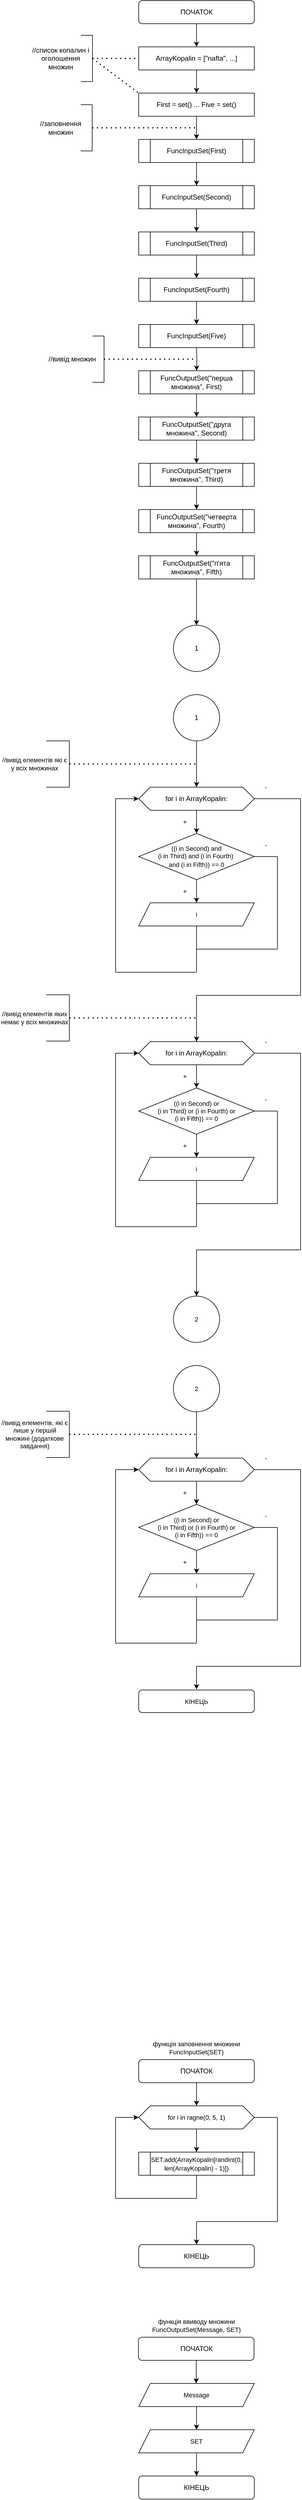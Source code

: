 <mxfile version="16.5.1" type="device"><diagram id="wjtMU99fQmnC5gO-hgIH" name="Страница 1"><mxGraphModel dx="868" dy="563" grid="1" gridSize="10" guides="1" tooltips="1" connect="1" arrows="1" fold="1" page="1" pageScale="1" pageWidth="827" pageHeight="1169" math="0" shadow="0"><root><mxCell id="0"/><mxCell id="1" parent="0"/><mxCell id="kI4xZEkKVTjMJrZmhJ6V-3" value="" style="edgeStyle=orthogonalEdgeStyle;rounded=0;orthogonalLoop=1;jettySize=auto;html=1;" parent="1" source="kI4xZEkKVTjMJrZmhJ6V-1" edge="1"><mxGeometry relative="1" as="geometry"><mxPoint x="420" y="80" as="targetPoint"/></mxGeometry></mxCell><mxCell id="kI4xZEkKVTjMJrZmhJ6V-1" value="ПОЧАТОК" style="rounded=1;whiteSpace=wrap;html=1;" parent="1" vertex="1"><mxGeometry x="320" width="200" height="40" as="geometry"/></mxCell><mxCell id="eCmz5y2ITKvxhubcYpPl-3" value="" style="edgeStyle=orthogonalEdgeStyle;rounded=0;orthogonalLoop=1;jettySize=auto;html=1;" parent="1" source="eCmz5y2ITKvxhubcYpPl-1" edge="1"><mxGeometry relative="1" as="geometry"><mxPoint x="420" y="160" as="targetPoint"/></mxGeometry></mxCell><mxCell id="eCmz5y2ITKvxhubcYpPl-1" value="ArrayKopalin = [&quot;nafta&quot;, ...]" style="rounded=0;whiteSpace=wrap;html=1;" parent="1" vertex="1"><mxGeometry x="320" y="80" width="200" height="40" as="geometry"/></mxCell><mxCell id="Uol3EoaGW0O-5FWvFjZ2-3" value="" style="edgeStyle=orthogonalEdgeStyle;rounded=0;orthogonalLoop=1;jettySize=auto;html=1;" parent="1" source="Uol3EoaGW0O-5FWvFjZ2-1" target="Uol3EoaGW0O-5FWvFjZ2-2" edge="1"><mxGeometry relative="1" as="geometry"/></mxCell><mxCell id="Uol3EoaGW0O-5FWvFjZ2-1" value="First = set() ... Five = set()" style="rounded=0;whiteSpace=wrap;html=1;" parent="1" vertex="1"><mxGeometry x="320" y="160" width="200" height="40" as="geometry"/></mxCell><mxCell id="Uol3EoaGW0O-5FWvFjZ2-8" value="" style="edgeStyle=orthogonalEdgeStyle;rounded=0;orthogonalLoop=1;jettySize=auto;html=1;" parent="1" source="Uol3EoaGW0O-5FWvFjZ2-2" target="Uol3EoaGW0O-5FWvFjZ2-4" edge="1"><mxGeometry relative="1" as="geometry"/></mxCell><mxCell id="Uol3EoaGW0O-5FWvFjZ2-2" value="FuncInputSet(First)" style="shape=process;whiteSpace=wrap;html=1;backgroundOutline=1;" parent="1" vertex="1"><mxGeometry x="320" y="240" width="200" height="40" as="geometry"/></mxCell><mxCell id="Uol3EoaGW0O-5FWvFjZ2-9" value="" style="edgeStyle=orthogonalEdgeStyle;rounded=0;orthogonalLoop=1;jettySize=auto;html=1;" parent="1" source="Uol3EoaGW0O-5FWvFjZ2-4" target="Uol3EoaGW0O-5FWvFjZ2-5" edge="1"><mxGeometry relative="1" as="geometry"/></mxCell><mxCell id="Uol3EoaGW0O-5FWvFjZ2-4" value="FuncInputSet(Second)" style="shape=process;whiteSpace=wrap;html=1;backgroundOutline=1;" parent="1" vertex="1"><mxGeometry x="320" y="320" width="200" height="40" as="geometry"/></mxCell><mxCell id="Uol3EoaGW0O-5FWvFjZ2-10" value="" style="edgeStyle=orthogonalEdgeStyle;rounded=0;orthogonalLoop=1;jettySize=auto;html=1;" parent="1" source="Uol3EoaGW0O-5FWvFjZ2-5" target="Uol3EoaGW0O-5FWvFjZ2-6" edge="1"><mxGeometry relative="1" as="geometry"/></mxCell><mxCell id="Uol3EoaGW0O-5FWvFjZ2-5" value="FuncInputSet(Third)" style="shape=process;whiteSpace=wrap;html=1;backgroundOutline=1;" parent="1" vertex="1"><mxGeometry x="320" y="400" width="200" height="40" as="geometry"/></mxCell><mxCell id="Uol3EoaGW0O-5FWvFjZ2-11" value="" style="edgeStyle=orthogonalEdgeStyle;rounded=0;orthogonalLoop=1;jettySize=auto;html=1;" parent="1" source="Uol3EoaGW0O-5FWvFjZ2-6" target="Uol3EoaGW0O-5FWvFjZ2-7" edge="1"><mxGeometry relative="1" as="geometry"/></mxCell><mxCell id="Uol3EoaGW0O-5FWvFjZ2-6" value="FuncInputSet(Fourth)" style="shape=process;whiteSpace=wrap;html=1;backgroundOutline=1;" parent="1" vertex="1"><mxGeometry x="320" y="480" width="200" height="40" as="geometry"/></mxCell><mxCell id="Uol3EoaGW0O-5FWvFjZ2-7" value="FuncInputSet(Five)" style="shape=process;whiteSpace=wrap;html=1;backgroundOutline=1;" parent="1" vertex="1"><mxGeometry x="320" y="560" width="200" height="40" as="geometry"/></mxCell><mxCell id="Uol3EoaGW0O-5FWvFjZ2-12" value="" style="edgeStyle=orthogonalEdgeStyle;rounded=0;orthogonalLoop=1;jettySize=auto;html=1;" parent="1" target="Uol3EoaGW0O-5FWvFjZ2-14" edge="1"><mxGeometry relative="1" as="geometry"><mxPoint x="420" y="600" as="sourcePoint"/></mxGeometry></mxCell><mxCell id="Uol3EoaGW0O-5FWvFjZ2-13" value="" style="edgeStyle=orthogonalEdgeStyle;rounded=0;orthogonalLoop=1;jettySize=auto;html=1;" parent="1" source="Uol3EoaGW0O-5FWvFjZ2-14" target="Uol3EoaGW0O-5FWvFjZ2-16" edge="1"><mxGeometry relative="1" as="geometry"/></mxCell><mxCell id="Uol3EoaGW0O-5FWvFjZ2-14" value="FuncOutputSet(&quot;перша множина&quot;, First)" style="shape=process;whiteSpace=wrap;html=1;backgroundOutline=1;" parent="1" vertex="1"><mxGeometry x="320" y="640" width="200" height="40" as="geometry"/></mxCell><mxCell id="Uol3EoaGW0O-5FWvFjZ2-15" value="" style="edgeStyle=orthogonalEdgeStyle;rounded=0;orthogonalLoop=1;jettySize=auto;html=1;" parent="1" source="Uol3EoaGW0O-5FWvFjZ2-16" target="Uol3EoaGW0O-5FWvFjZ2-18" edge="1"><mxGeometry relative="1" as="geometry"/></mxCell><mxCell id="Uol3EoaGW0O-5FWvFjZ2-16" value="FuncOutputSet(&quot;друга множина&quot;, Second)" style="shape=process;whiteSpace=wrap;html=1;backgroundOutline=1;" parent="1" vertex="1"><mxGeometry x="320" y="720" width="200" height="40" as="geometry"/></mxCell><mxCell id="Uol3EoaGW0O-5FWvFjZ2-17" value="" style="edgeStyle=orthogonalEdgeStyle;rounded=0;orthogonalLoop=1;jettySize=auto;html=1;" parent="1" source="Uol3EoaGW0O-5FWvFjZ2-18" target="Uol3EoaGW0O-5FWvFjZ2-20" edge="1"><mxGeometry relative="1" as="geometry"/></mxCell><mxCell id="Uol3EoaGW0O-5FWvFjZ2-18" value="FuncOutputSet(&quot;третя множина&quot;, Third)" style="shape=process;whiteSpace=wrap;html=1;backgroundOutline=1;" parent="1" vertex="1"><mxGeometry x="320" y="800" width="200" height="40" as="geometry"/></mxCell><mxCell id="Uol3EoaGW0O-5FWvFjZ2-19" value="" style="edgeStyle=orthogonalEdgeStyle;rounded=0;orthogonalLoop=1;jettySize=auto;html=1;" parent="1" source="Uol3EoaGW0O-5FWvFjZ2-20" target="Uol3EoaGW0O-5FWvFjZ2-21" edge="1"><mxGeometry relative="1" as="geometry"/></mxCell><mxCell id="Uol3EoaGW0O-5FWvFjZ2-20" value="FuncOutputSet(&quot;четверта множина&quot;, Fourth)" style="shape=process;whiteSpace=wrap;html=1;backgroundOutline=1;" parent="1" vertex="1"><mxGeometry x="320" y="880" width="200" height="40" as="geometry"/></mxCell><mxCell id="Uol3EoaGW0O-5FWvFjZ2-23" value="" style="edgeStyle=orthogonalEdgeStyle;rounded=0;orthogonalLoop=1;jettySize=auto;html=1;" parent="1" source="Uol3EoaGW0O-5FWvFjZ2-21" target="Uol3EoaGW0O-5FWvFjZ2-22" edge="1"><mxGeometry relative="1" as="geometry"/></mxCell><mxCell id="Uol3EoaGW0O-5FWvFjZ2-21" value="FuncOutputSet(&quot;п'ята множина&quot;, Fifth)" style="shape=process;whiteSpace=wrap;html=1;backgroundOutline=1;" parent="1" vertex="1"><mxGeometry x="320" y="960" width="200" height="40" as="geometry"/></mxCell><mxCell id="Uol3EoaGW0O-5FWvFjZ2-22" value="1" style="ellipse;whiteSpace=wrap;html=1;aspect=fixed;" parent="1" vertex="1"><mxGeometry x="380" y="1080" width="80" height="80" as="geometry"/></mxCell><mxCell id="Uol3EoaGW0O-5FWvFjZ2-26" value="" style="edgeStyle=orthogonalEdgeStyle;rounded=0;orthogonalLoop=1;jettySize=auto;html=1;" parent="1" source="Uol3EoaGW0O-5FWvFjZ2-24" target="Uol3EoaGW0O-5FWvFjZ2-25" edge="1"><mxGeometry relative="1" as="geometry"/></mxCell><mxCell id="Uol3EoaGW0O-5FWvFjZ2-24" value="1" style="ellipse;whiteSpace=wrap;html=1;aspect=fixed;" parent="1" vertex="1"><mxGeometry x="380" y="1200" width="80" height="80" as="geometry"/></mxCell><mxCell id="Uol3EoaGW0O-5FWvFjZ2-28" value="" style="edgeStyle=orthogonalEdgeStyle;rounded=0;orthogonalLoop=1;jettySize=auto;html=1;" parent="1" source="Uol3EoaGW0O-5FWvFjZ2-25" target="Uol3EoaGW0O-5FWvFjZ2-27" edge="1"><mxGeometry relative="1" as="geometry"/></mxCell><mxCell id="Uol3EoaGW0O-5FWvFjZ2-25" value="for i in ArrayKopalin:" style="shape=hexagon;perimeter=hexagonPerimeter2;whiteSpace=wrap;html=1;fixedSize=1;" parent="1" vertex="1"><mxGeometry x="320" y="1360" width="200" height="40" as="geometry"/></mxCell><mxCell id="Uol3EoaGW0O-5FWvFjZ2-30" value="" style="edgeStyle=orthogonalEdgeStyle;rounded=0;orthogonalLoop=1;jettySize=auto;html=1;fontSize=11;" parent="1" source="Uol3EoaGW0O-5FWvFjZ2-27" target="Uol3EoaGW0O-5FWvFjZ2-29" edge="1"><mxGeometry relative="1" as="geometry"/></mxCell><mxCell id="Uol3EoaGW0O-5FWvFjZ2-27" value="&lt;div style=&quot;font-size: 11px&quot;&gt;&lt;span&gt;&lt;font style=&quot;font-size: 11px&quot;&gt;((i in Second) and&lt;br&gt;(i in Third)&amp;nbsp;&lt;/font&gt;&lt;/span&gt;and&amp;nbsp;&lt;span&gt;(i in Fourth)&amp;nbsp;&lt;/span&gt;&lt;/div&gt;&lt;span style=&quot;font-size: 11px&quot;&gt;and&amp;nbsp;&lt;/span&gt;&lt;span style=&quot;font-size: 11px&quot;&gt;(i in Fifth)&lt;/span&gt;&lt;span style=&quot;font-size: 11px&quot;&gt;) == 0&lt;/span&gt;&lt;span style=&quot;font-size: 11px&quot;&gt;&lt;br&gt;&lt;/span&gt;" style="rhombus;whiteSpace=wrap;html=1;" parent="1" vertex="1"><mxGeometry x="320" y="1440" width="200" height="80" as="geometry"/></mxCell><mxCell id="Uol3EoaGW0O-5FWvFjZ2-29" value="i" style="shape=parallelogram;perimeter=parallelogramPerimeter;whiteSpace=wrap;html=1;fixedSize=1;fontSize=11;" parent="1" vertex="1"><mxGeometry x="320" y="1560" width="200" height="40" as="geometry"/></mxCell><mxCell id="Uol3EoaGW0O-5FWvFjZ2-31" value="" style="endArrow=none;html=1;rounded=0;fontSize=11;entryX=0.5;entryY=1;entryDx=0;entryDy=0;" parent="1" target="Uol3EoaGW0O-5FWvFjZ2-29" edge="1"><mxGeometry width="50" height="50" relative="1" as="geometry"><mxPoint x="420" y="1680" as="sourcePoint"/><mxPoint x="450" y="1670" as="targetPoint"/></mxGeometry></mxCell><mxCell id="Uol3EoaGW0O-5FWvFjZ2-32" value="" style="endArrow=none;html=1;rounded=0;fontSize=11;" parent="1" edge="1"><mxGeometry width="50" height="50" relative="1" as="geometry"><mxPoint x="420" y="1640" as="sourcePoint"/><mxPoint x="560" y="1640" as="targetPoint"/></mxGeometry></mxCell><mxCell id="Uol3EoaGW0O-5FWvFjZ2-33" value="" style="endArrow=none;html=1;rounded=0;fontSize=11;" parent="1" edge="1"><mxGeometry width="50" height="50" relative="1" as="geometry"><mxPoint x="560" y="1640" as="sourcePoint"/><mxPoint x="560" y="1480" as="targetPoint"/></mxGeometry></mxCell><mxCell id="Uol3EoaGW0O-5FWvFjZ2-34" value="" style="endArrow=none;html=1;rounded=0;fontSize=11;exitX=1;exitY=0.5;exitDx=0;exitDy=0;" parent="1" source="Uol3EoaGW0O-5FWvFjZ2-27" edge="1"><mxGeometry width="50" height="50" relative="1" as="geometry"><mxPoint x="570" y="1460" as="sourcePoint"/><mxPoint x="560" y="1480" as="targetPoint"/></mxGeometry></mxCell><mxCell id="Uol3EoaGW0O-5FWvFjZ2-35" value="" style="endArrow=classic;html=1;rounded=0;fontSize=11;entryX=0;entryY=0.5;entryDx=0;entryDy=0;" parent="1" target="Uol3EoaGW0O-5FWvFjZ2-25" edge="1"><mxGeometry width="50" height="50" relative="1" as="geometry"><mxPoint x="280" y="1380" as="sourcePoint"/><mxPoint x="250" y="1370" as="targetPoint"/></mxGeometry></mxCell><mxCell id="Uol3EoaGW0O-5FWvFjZ2-36" value="" style="endArrow=none;html=1;rounded=0;fontSize=11;" parent="1" edge="1"><mxGeometry width="50" height="50" relative="1" as="geometry"><mxPoint x="280" y="1680" as="sourcePoint"/><mxPoint x="280" y="1380" as="targetPoint"/></mxGeometry></mxCell><mxCell id="Uol3EoaGW0O-5FWvFjZ2-37" value="" style="endArrow=none;html=1;rounded=0;fontSize=11;" parent="1" edge="1"><mxGeometry width="50" height="50" relative="1" as="geometry"><mxPoint x="280" y="1680" as="sourcePoint"/><mxPoint x="420" y="1680" as="targetPoint"/></mxGeometry></mxCell><mxCell id="Uol3EoaGW0O-5FWvFjZ2-38" value="+" style="text;html=1;strokeColor=none;fillColor=none;align=center;verticalAlign=middle;whiteSpace=wrap;rounded=0;fontSize=11;" parent="1" vertex="1"><mxGeometry x="380" y="1520" width="40" height="40" as="geometry"/></mxCell><mxCell id="Uol3EoaGW0O-5FWvFjZ2-39" value="+" style="text;html=1;strokeColor=none;fillColor=none;align=center;verticalAlign=middle;whiteSpace=wrap;rounded=0;fontSize=11;" parent="1" vertex="1"><mxGeometry x="380" y="1400" width="40" height="40" as="geometry"/></mxCell><mxCell id="Uol3EoaGW0O-5FWvFjZ2-40" value="" style="endArrow=none;html=1;rounded=0;fontSize=11;exitX=1;exitY=0.5;exitDx=0;exitDy=0;" parent="1" source="Uol3EoaGW0O-5FWvFjZ2-25" edge="1"><mxGeometry width="50" height="50" relative="1" as="geometry"><mxPoint x="560" y="1410" as="sourcePoint"/><mxPoint x="600" y="1380" as="targetPoint"/></mxGeometry></mxCell><mxCell id="Uol3EoaGW0O-5FWvFjZ2-41" value="-" style="text;html=1;strokeColor=none;fillColor=none;align=center;verticalAlign=middle;whiteSpace=wrap;rounded=0;fontSize=11;" parent="1" vertex="1"><mxGeometry x="520" y="1340" width="40" height="40" as="geometry"/></mxCell><mxCell id="Uol3EoaGW0O-5FWvFjZ2-42" value="-" style="text;html=1;strokeColor=none;fillColor=none;align=center;verticalAlign=middle;whiteSpace=wrap;rounded=0;fontSize=11;" parent="1" vertex="1"><mxGeometry x="520" y="1440" width="40" height="40" as="geometry"/></mxCell><mxCell id="Uol3EoaGW0O-5FWvFjZ2-43" value="" style="endArrow=none;html=1;rounded=0;fontSize=11;" parent="1" edge="1"><mxGeometry width="50" height="50" relative="1" as="geometry"><mxPoint x="600" y="1720" as="sourcePoint"/><mxPoint x="600" y="1380" as="targetPoint"/></mxGeometry></mxCell><mxCell id="Uol3EoaGW0O-5FWvFjZ2-44" value="" style="endArrow=none;html=1;rounded=0;fontSize=11;" parent="1" edge="1"><mxGeometry width="50" height="50" relative="1" as="geometry"><mxPoint x="420" y="1720" as="sourcePoint"/><mxPoint x="600" y="1720" as="targetPoint"/></mxGeometry></mxCell><mxCell id="Uol3EoaGW0O-5FWvFjZ2-45" value="" style="endArrow=classic;html=1;rounded=0;fontSize=11;" parent="1" edge="1"><mxGeometry width="50" height="50" relative="1" as="geometry"><mxPoint x="420" y="1720" as="sourcePoint"/><mxPoint x="420" y="1800" as="targetPoint"/></mxGeometry></mxCell><mxCell id="Uol3EoaGW0O-5FWvFjZ2-46" value="" style="edgeStyle=orthogonalEdgeStyle;rounded=0;orthogonalLoop=1;jettySize=auto;html=1;" parent="1" source="Uol3EoaGW0O-5FWvFjZ2-47" target="Uol3EoaGW0O-5FWvFjZ2-49" edge="1"><mxGeometry relative="1" as="geometry"/></mxCell><mxCell id="Uol3EoaGW0O-5FWvFjZ2-47" value="for i in ArrayKopalin:" style="shape=hexagon;perimeter=hexagonPerimeter2;whiteSpace=wrap;html=1;fixedSize=1;" parent="1" vertex="1"><mxGeometry x="320" y="1800" width="200" height="40" as="geometry"/></mxCell><mxCell id="Uol3EoaGW0O-5FWvFjZ2-48" value="" style="edgeStyle=orthogonalEdgeStyle;rounded=0;orthogonalLoop=1;jettySize=auto;html=1;fontSize=11;" parent="1" source="Uol3EoaGW0O-5FWvFjZ2-49" target="Uol3EoaGW0O-5FWvFjZ2-50" edge="1"><mxGeometry relative="1" as="geometry"/></mxCell><mxCell id="Uol3EoaGW0O-5FWvFjZ2-49" value="&lt;div style=&quot;font-size: 11px&quot;&gt;&lt;span&gt;&lt;font style=&quot;font-size: 11px&quot;&gt;((i in Second) or &lt;br&gt;(i in Third) or&amp;nbsp;&lt;/font&gt;&lt;/span&gt;&lt;span&gt;(i in Fourth) or&lt;/span&gt;&lt;/div&gt;&lt;div style=&quot;font-size: 11px&quot;&gt;&lt;font style=&quot;font-size: 11px&quot;&gt;(i in Fifth)&lt;span&gt;) == 0&lt;/span&gt;&lt;/font&gt;&lt;/div&gt;" style="rhombus;whiteSpace=wrap;html=1;" parent="1" vertex="1"><mxGeometry x="320" y="1880" width="200" height="80" as="geometry"/></mxCell><mxCell id="Uol3EoaGW0O-5FWvFjZ2-50" value="i" style="shape=parallelogram;perimeter=parallelogramPerimeter;whiteSpace=wrap;html=1;fixedSize=1;fontSize=11;" parent="1" vertex="1"><mxGeometry x="320" y="2000" width="200" height="40" as="geometry"/></mxCell><mxCell id="Uol3EoaGW0O-5FWvFjZ2-51" value="" style="endArrow=none;html=1;rounded=0;fontSize=11;entryX=0.5;entryY=1;entryDx=0;entryDy=0;" parent="1" target="Uol3EoaGW0O-5FWvFjZ2-50" edge="1"><mxGeometry width="50" height="50" relative="1" as="geometry"><mxPoint x="420" y="2120" as="sourcePoint"/><mxPoint x="450" y="2110" as="targetPoint"/></mxGeometry></mxCell><mxCell id="Uol3EoaGW0O-5FWvFjZ2-52" value="" style="endArrow=none;html=1;rounded=0;fontSize=11;" parent="1" edge="1"><mxGeometry width="50" height="50" relative="1" as="geometry"><mxPoint x="420" y="2080" as="sourcePoint"/><mxPoint x="560" y="2080" as="targetPoint"/></mxGeometry></mxCell><mxCell id="Uol3EoaGW0O-5FWvFjZ2-53" value="" style="endArrow=none;html=1;rounded=0;fontSize=11;" parent="1" edge="1"><mxGeometry width="50" height="50" relative="1" as="geometry"><mxPoint x="560" y="2080" as="sourcePoint"/><mxPoint x="560" y="1920" as="targetPoint"/></mxGeometry></mxCell><mxCell id="Uol3EoaGW0O-5FWvFjZ2-54" value="" style="endArrow=none;html=1;rounded=0;fontSize=11;exitX=1;exitY=0.5;exitDx=0;exitDy=0;" parent="1" source="Uol3EoaGW0O-5FWvFjZ2-49" edge="1"><mxGeometry width="50" height="50" relative="1" as="geometry"><mxPoint x="570" y="1900" as="sourcePoint"/><mxPoint x="560" y="1920" as="targetPoint"/></mxGeometry></mxCell><mxCell id="Uol3EoaGW0O-5FWvFjZ2-55" value="" style="endArrow=classic;html=1;rounded=0;fontSize=11;entryX=0;entryY=0.5;entryDx=0;entryDy=0;" parent="1" target="Uol3EoaGW0O-5FWvFjZ2-47" edge="1"><mxGeometry width="50" height="50" relative="1" as="geometry"><mxPoint x="280" y="1820" as="sourcePoint"/><mxPoint x="250" y="1810" as="targetPoint"/></mxGeometry></mxCell><mxCell id="Uol3EoaGW0O-5FWvFjZ2-56" value="" style="endArrow=none;html=1;rounded=0;fontSize=11;" parent="1" edge="1"><mxGeometry width="50" height="50" relative="1" as="geometry"><mxPoint x="280" y="2120" as="sourcePoint"/><mxPoint x="280" y="1820" as="targetPoint"/></mxGeometry></mxCell><mxCell id="Uol3EoaGW0O-5FWvFjZ2-57" value="" style="endArrow=none;html=1;rounded=0;fontSize=11;" parent="1" edge="1"><mxGeometry width="50" height="50" relative="1" as="geometry"><mxPoint x="280" y="2120" as="sourcePoint"/><mxPoint x="420" y="2120" as="targetPoint"/></mxGeometry></mxCell><mxCell id="Uol3EoaGW0O-5FWvFjZ2-58" value="+" style="text;html=1;strokeColor=none;fillColor=none;align=center;verticalAlign=middle;whiteSpace=wrap;rounded=0;fontSize=11;" parent="1" vertex="1"><mxGeometry x="380" y="1960" width="40" height="40" as="geometry"/></mxCell><mxCell id="Uol3EoaGW0O-5FWvFjZ2-59" value="+" style="text;html=1;strokeColor=none;fillColor=none;align=center;verticalAlign=middle;whiteSpace=wrap;rounded=0;fontSize=11;" parent="1" vertex="1"><mxGeometry x="380" y="1840" width="40" height="40" as="geometry"/></mxCell><mxCell id="Uol3EoaGW0O-5FWvFjZ2-60" value="" style="endArrow=none;html=1;rounded=0;fontSize=11;exitX=1;exitY=0.5;exitDx=0;exitDy=0;" parent="1" source="Uol3EoaGW0O-5FWvFjZ2-47" edge="1"><mxGeometry width="50" height="50" relative="1" as="geometry"><mxPoint x="560" y="1850" as="sourcePoint"/><mxPoint x="600" y="1820" as="targetPoint"/></mxGeometry></mxCell><mxCell id="Uol3EoaGW0O-5FWvFjZ2-61" value="-" style="text;html=1;strokeColor=none;fillColor=none;align=center;verticalAlign=middle;whiteSpace=wrap;rounded=0;fontSize=11;" parent="1" vertex="1"><mxGeometry x="520" y="1880" width="40" height="40" as="geometry"/></mxCell><mxCell id="Uol3EoaGW0O-5FWvFjZ2-62" value="" style="endArrow=none;html=1;rounded=0;fontSize=11;" parent="1" edge="1"><mxGeometry width="50" height="50" relative="1" as="geometry"><mxPoint x="600" y="2160" as="sourcePoint"/><mxPoint x="600" y="1820" as="targetPoint"/></mxGeometry></mxCell><mxCell id="Uol3EoaGW0O-5FWvFjZ2-63" value="" style="endArrow=none;html=1;rounded=0;fontSize=11;" parent="1" edge="1"><mxGeometry width="50" height="50" relative="1" as="geometry"><mxPoint x="420" y="2160" as="sourcePoint"/><mxPoint x="600" y="2160" as="targetPoint"/></mxGeometry></mxCell><mxCell id="Uol3EoaGW0O-5FWvFjZ2-64" value="" style="endArrow=classic;html=1;rounded=0;fontSize=11;" parent="1" edge="1"><mxGeometry width="50" height="50" relative="1" as="geometry"><mxPoint x="420" y="2160" as="sourcePoint"/><mxPoint x="420" y="2240" as="targetPoint"/></mxGeometry></mxCell><mxCell id="Uol3EoaGW0O-5FWvFjZ2-65" value="" style="endArrow=none;dashed=1;html=1;dashPattern=1 3;strokeWidth=2;rounded=0;fontSize=11;" parent="1" edge="1"><mxGeometry width="50" height="50" relative="1" as="geometry"><mxPoint x="200" y="1320" as="sourcePoint"/><mxPoint x="420" y="1320" as="targetPoint"/></mxGeometry></mxCell><mxCell id="Uol3EoaGW0O-5FWvFjZ2-66" value="" style="endArrow=none;html=1;rounded=0;fontSize=11;" parent="1" edge="1"><mxGeometry width="50" height="50" relative="1" as="geometry"><mxPoint x="200" y="1360" as="sourcePoint"/><mxPoint x="200" y="1280" as="targetPoint"/></mxGeometry></mxCell><mxCell id="Uol3EoaGW0O-5FWvFjZ2-67" value="" style="endArrow=none;html=1;rounded=0;fontSize=11;" parent="1" edge="1"><mxGeometry width="50" height="50" relative="1" as="geometry"><mxPoint x="160" y="1360" as="sourcePoint"/><mxPoint x="200" y="1360" as="targetPoint"/></mxGeometry></mxCell><mxCell id="Uol3EoaGW0O-5FWvFjZ2-68" value="" style="endArrow=none;html=1;rounded=0;fontSize=11;" parent="1" edge="1"><mxGeometry width="50" height="50" relative="1" as="geometry"><mxPoint x="160" y="1280" as="sourcePoint"/><mxPoint x="200" y="1280" as="targetPoint"/></mxGeometry></mxCell><mxCell id="Uol3EoaGW0O-5FWvFjZ2-69" value="//вивід елементів які є у всіх множинах" style="text;html=1;strokeColor=none;fillColor=none;align=center;verticalAlign=middle;whiteSpace=wrap;rounded=0;fontSize=11;" parent="1" vertex="1"><mxGeometry x="80" y="1280" width="120" height="80" as="geometry"/></mxCell><mxCell id="Uol3EoaGW0O-5FWvFjZ2-70" value="" style="endArrow=none;dashed=1;html=1;dashPattern=1 3;strokeWidth=2;rounded=0;fontSize=11;" parent="1" edge="1"><mxGeometry width="50" height="50" relative="1" as="geometry"><mxPoint x="200" y="1759" as="sourcePoint"/><mxPoint x="420" y="1759" as="targetPoint"/></mxGeometry></mxCell><mxCell id="Uol3EoaGW0O-5FWvFjZ2-71" value="" style="endArrow=none;html=1;rounded=0;fontSize=11;" parent="1" edge="1"><mxGeometry width="50" height="50" relative="1" as="geometry"><mxPoint x="200" y="1799" as="sourcePoint"/><mxPoint x="200" y="1719" as="targetPoint"/></mxGeometry></mxCell><mxCell id="Uol3EoaGW0O-5FWvFjZ2-72" value="" style="endArrow=none;html=1;rounded=0;fontSize=11;" parent="1" edge="1"><mxGeometry width="50" height="50" relative="1" as="geometry"><mxPoint x="160" y="1799" as="sourcePoint"/><mxPoint x="200" y="1799" as="targetPoint"/></mxGeometry></mxCell><mxCell id="Uol3EoaGW0O-5FWvFjZ2-73" value="" style="endArrow=none;html=1;rounded=0;fontSize=11;" parent="1" edge="1"><mxGeometry width="50" height="50" relative="1" as="geometry"><mxPoint x="160" y="1719" as="sourcePoint"/><mxPoint x="200" y="1719" as="targetPoint"/></mxGeometry></mxCell><mxCell id="Uol3EoaGW0O-5FWvFjZ2-74" value="//вивід елементів яких немає у всіх множинах" style="text;html=1;strokeColor=none;fillColor=none;align=center;verticalAlign=middle;whiteSpace=wrap;rounded=0;fontSize=11;" parent="1" vertex="1"><mxGeometry x="80" y="1719" width="120" height="80" as="geometry"/></mxCell><mxCell id="Uol3EoaGW0O-5FWvFjZ2-75" value="2" style="ellipse;whiteSpace=wrap;html=1;aspect=fixed;fontSize=11;" parent="1" vertex="1"><mxGeometry x="380" y="2240" width="80" height="80" as="geometry"/></mxCell><mxCell id="Uol3EoaGW0O-5FWvFjZ2-76" value="2" style="ellipse;whiteSpace=wrap;html=1;aspect=fixed;fontSize=11;" parent="1" vertex="1"><mxGeometry x="380" y="2360" width="80" height="80" as="geometry"/></mxCell><mxCell id="Uol3EoaGW0O-5FWvFjZ2-77" value="" style="edgeStyle=orthogonalEdgeStyle;rounded=0;orthogonalLoop=1;jettySize=auto;html=1;" parent="1" source="Uol3EoaGW0O-5FWvFjZ2-78" target="Uol3EoaGW0O-5FWvFjZ2-80" edge="1"><mxGeometry relative="1" as="geometry"/></mxCell><mxCell id="Uol3EoaGW0O-5FWvFjZ2-78" value="for i in ArrayKopalin:" style="shape=hexagon;perimeter=hexagonPerimeter2;whiteSpace=wrap;html=1;fixedSize=1;" parent="1" vertex="1"><mxGeometry x="320" y="2520" width="200" height="40" as="geometry"/></mxCell><mxCell id="Uol3EoaGW0O-5FWvFjZ2-79" value="" style="edgeStyle=orthogonalEdgeStyle;rounded=0;orthogonalLoop=1;jettySize=auto;html=1;fontSize=11;" parent="1" source="Uol3EoaGW0O-5FWvFjZ2-80" target="Uol3EoaGW0O-5FWvFjZ2-81" edge="1"><mxGeometry relative="1" as="geometry"/></mxCell><mxCell id="Uol3EoaGW0O-5FWvFjZ2-80" value="&lt;div style=&quot;font-size: 11px&quot;&gt;&lt;span&gt;&lt;font style=&quot;font-size: 11px&quot;&gt;((i in Second) or &lt;br&gt;(i in Third) or&amp;nbsp;&lt;/font&gt;&lt;/span&gt;&lt;span&gt;(i in Fourth) or&lt;/span&gt;&lt;/div&gt;&lt;div style=&quot;font-size: 11px&quot;&gt;&lt;font style=&quot;font-size: 11px&quot;&gt;(i in Fifth)&lt;span&gt;) == 0&lt;/span&gt;&lt;/font&gt;&lt;/div&gt;" style="rhombus;whiteSpace=wrap;html=1;" parent="1" vertex="1"><mxGeometry x="320" y="2600" width="200" height="80" as="geometry"/></mxCell><mxCell id="Uol3EoaGW0O-5FWvFjZ2-81" value="i" style="shape=parallelogram;perimeter=parallelogramPerimeter;whiteSpace=wrap;html=1;fixedSize=1;fontSize=11;" parent="1" vertex="1"><mxGeometry x="320" y="2720" width="200" height="40" as="geometry"/></mxCell><mxCell id="Uol3EoaGW0O-5FWvFjZ2-82" value="" style="endArrow=none;html=1;rounded=0;fontSize=11;entryX=0.5;entryY=1;entryDx=0;entryDy=0;" parent="1" target="Uol3EoaGW0O-5FWvFjZ2-81" edge="1"><mxGeometry width="50" height="50" relative="1" as="geometry"><mxPoint x="420" y="2840" as="sourcePoint"/><mxPoint x="450" y="2830" as="targetPoint"/></mxGeometry></mxCell><mxCell id="Uol3EoaGW0O-5FWvFjZ2-83" value="" style="endArrow=none;html=1;rounded=0;fontSize=11;" parent="1" edge="1"><mxGeometry width="50" height="50" relative="1" as="geometry"><mxPoint x="420" y="2800" as="sourcePoint"/><mxPoint x="560" y="2800" as="targetPoint"/></mxGeometry></mxCell><mxCell id="Uol3EoaGW0O-5FWvFjZ2-84" value="" style="endArrow=none;html=1;rounded=0;fontSize=11;" parent="1" edge="1"><mxGeometry width="50" height="50" relative="1" as="geometry"><mxPoint x="560" y="2800" as="sourcePoint"/><mxPoint x="560" y="2640" as="targetPoint"/></mxGeometry></mxCell><mxCell id="Uol3EoaGW0O-5FWvFjZ2-85" value="" style="endArrow=none;html=1;rounded=0;fontSize=11;exitX=1;exitY=0.5;exitDx=0;exitDy=0;" parent="1" source="Uol3EoaGW0O-5FWvFjZ2-80" edge="1"><mxGeometry width="50" height="50" relative="1" as="geometry"><mxPoint x="570" y="2620" as="sourcePoint"/><mxPoint x="560" y="2640" as="targetPoint"/></mxGeometry></mxCell><mxCell id="Uol3EoaGW0O-5FWvFjZ2-86" value="" style="endArrow=classic;html=1;rounded=0;fontSize=11;entryX=0;entryY=0.5;entryDx=0;entryDy=0;" parent="1" target="Uol3EoaGW0O-5FWvFjZ2-78" edge="1"><mxGeometry width="50" height="50" relative="1" as="geometry"><mxPoint x="280" y="2540" as="sourcePoint"/><mxPoint x="250" y="2530" as="targetPoint"/></mxGeometry></mxCell><mxCell id="Uol3EoaGW0O-5FWvFjZ2-87" value="" style="endArrow=none;html=1;rounded=0;fontSize=11;" parent="1" edge="1"><mxGeometry width="50" height="50" relative="1" as="geometry"><mxPoint x="280" y="2840" as="sourcePoint"/><mxPoint x="280" y="2540" as="targetPoint"/></mxGeometry></mxCell><mxCell id="Uol3EoaGW0O-5FWvFjZ2-88" value="" style="endArrow=none;html=1;rounded=0;fontSize=11;" parent="1" edge="1"><mxGeometry width="50" height="50" relative="1" as="geometry"><mxPoint x="280" y="2840" as="sourcePoint"/><mxPoint x="420" y="2840" as="targetPoint"/></mxGeometry></mxCell><mxCell id="Uol3EoaGW0O-5FWvFjZ2-89" value="+" style="text;html=1;strokeColor=none;fillColor=none;align=center;verticalAlign=middle;whiteSpace=wrap;rounded=0;fontSize=11;" parent="1" vertex="1"><mxGeometry x="380" y="2680" width="40" height="40" as="geometry"/></mxCell><mxCell id="Uol3EoaGW0O-5FWvFjZ2-90" value="+" style="text;html=1;strokeColor=none;fillColor=none;align=center;verticalAlign=middle;whiteSpace=wrap;rounded=0;fontSize=11;" parent="1" vertex="1"><mxGeometry x="380" y="2560" width="40" height="40" as="geometry"/></mxCell><mxCell id="Uol3EoaGW0O-5FWvFjZ2-91" value="" style="endArrow=none;html=1;rounded=0;fontSize=11;exitX=1;exitY=0.5;exitDx=0;exitDy=0;" parent="1" source="Uol3EoaGW0O-5FWvFjZ2-78" edge="1"><mxGeometry width="50" height="50" relative="1" as="geometry"><mxPoint x="560" y="2570" as="sourcePoint"/><mxPoint x="600" y="2540" as="targetPoint"/></mxGeometry></mxCell><mxCell id="Uol3EoaGW0O-5FWvFjZ2-92" value="-" style="text;html=1;strokeColor=none;fillColor=none;align=center;verticalAlign=middle;whiteSpace=wrap;rounded=0;fontSize=11;" parent="1" vertex="1"><mxGeometry x="520" y="2600" width="40" height="40" as="geometry"/></mxCell><mxCell id="Uol3EoaGW0O-5FWvFjZ2-93" value="" style="endArrow=none;html=1;rounded=0;fontSize=11;" parent="1" edge="1"><mxGeometry width="50" height="50" relative="1" as="geometry"><mxPoint x="600" y="2880" as="sourcePoint"/><mxPoint x="600" y="2540" as="targetPoint"/></mxGeometry></mxCell><mxCell id="Uol3EoaGW0O-5FWvFjZ2-94" value="" style="endArrow=none;html=1;rounded=0;fontSize=11;" parent="1" edge="1"><mxGeometry width="50" height="50" relative="1" as="geometry"><mxPoint x="420" y="2880" as="sourcePoint"/><mxPoint x="600" y="2880" as="targetPoint"/></mxGeometry></mxCell><mxCell id="Uol3EoaGW0O-5FWvFjZ2-95" value="" style="endArrow=classic;html=1;rounded=0;fontSize=11;" parent="1" edge="1"><mxGeometry width="50" height="50" relative="1" as="geometry"><mxPoint x="420" y="2880" as="sourcePoint"/><mxPoint x="420" y="2920" as="targetPoint"/></mxGeometry></mxCell><mxCell id="Uol3EoaGW0O-5FWvFjZ2-96" value="" style="endArrow=classic;html=1;rounded=0;fontSize=11;" parent="1" edge="1"><mxGeometry width="50" height="50" relative="1" as="geometry"><mxPoint x="420" y="2440" as="sourcePoint"/><mxPoint x="420" y="2520" as="targetPoint"/></mxGeometry></mxCell><mxCell id="Uol3EoaGW0O-5FWvFjZ2-97" value="КІНЕЦЬ" style="rounded=1;whiteSpace=wrap;html=1;fontSize=11;" parent="1" vertex="1"><mxGeometry x="320" y="2921" width="200" height="39" as="geometry"/></mxCell><mxCell id="Uol3EoaGW0O-5FWvFjZ2-98" value="" style="endArrow=none;dashed=1;html=1;dashPattern=1 3;strokeWidth=2;rounded=0;fontSize=11;" parent="1" edge="1"><mxGeometry width="50" height="50" relative="1" as="geometry"><mxPoint x="200" y="2479" as="sourcePoint"/><mxPoint x="420" y="2479" as="targetPoint"/></mxGeometry></mxCell><mxCell id="Uol3EoaGW0O-5FWvFjZ2-99" value="" style="endArrow=none;html=1;rounded=0;fontSize=11;" parent="1" edge="1"><mxGeometry width="50" height="50" relative="1" as="geometry"><mxPoint x="200" y="2519" as="sourcePoint"/><mxPoint x="200" y="2439" as="targetPoint"/></mxGeometry></mxCell><mxCell id="Uol3EoaGW0O-5FWvFjZ2-100" value="" style="endArrow=none;html=1;rounded=0;fontSize=11;" parent="1" edge="1"><mxGeometry width="50" height="50" relative="1" as="geometry"><mxPoint x="160" y="2519" as="sourcePoint"/><mxPoint x="200" y="2519" as="targetPoint"/></mxGeometry></mxCell><mxCell id="Uol3EoaGW0O-5FWvFjZ2-101" value="" style="endArrow=none;html=1;rounded=0;fontSize=11;" parent="1" edge="1"><mxGeometry width="50" height="50" relative="1" as="geometry"><mxPoint x="160" y="2439" as="sourcePoint"/><mxPoint x="200" y="2439" as="targetPoint"/></mxGeometry></mxCell><mxCell id="Uol3EoaGW0O-5FWvFjZ2-102" value="//вивід елементів, які є лише у першій множині (додаткове завдання)" style="text;html=1;strokeColor=none;fillColor=none;align=center;verticalAlign=middle;whiteSpace=wrap;rounded=0;fontSize=11;" parent="1" vertex="1"><mxGeometry x="80" y="2439" width="120" height="80" as="geometry"/></mxCell><mxCell id="Uol3EoaGW0O-5FWvFjZ2-103" value="" style="edgeStyle=orthogonalEdgeStyle;rounded=0;orthogonalLoop=1;jettySize=auto;html=1;" parent="1" source="Uol3EoaGW0O-5FWvFjZ2-104" edge="1"><mxGeometry relative="1" as="geometry"><mxPoint x="420" y="3640" as="targetPoint"/></mxGeometry></mxCell><mxCell id="Uol3EoaGW0O-5FWvFjZ2-104" value="ПОЧАТОК" style="rounded=1;whiteSpace=wrap;html=1;" parent="1" vertex="1"><mxGeometry x="320" y="3560" width="200" height="40" as="geometry"/></mxCell><mxCell id="Uol3EoaGW0O-5FWvFjZ2-105" value="функція заповнення множини&lt;br&gt;FuncInputSet(SET)" style="text;html=1;strokeColor=none;fillColor=none;align=center;verticalAlign=middle;whiteSpace=wrap;rounded=0;fontSize=11;" parent="1" vertex="1"><mxGeometry x="320" y="3520" width="200" height="40" as="geometry"/></mxCell><mxCell id="Uol3EoaGW0O-5FWvFjZ2-110" value="" style="edgeStyle=orthogonalEdgeStyle;rounded=0;orthogonalLoop=1;jettySize=auto;html=1;fontSize=11;" parent="1" source="Uol3EoaGW0O-5FWvFjZ2-106" edge="1"><mxGeometry relative="1" as="geometry"><mxPoint x="420" y="3720" as="targetPoint"/></mxGeometry></mxCell><mxCell id="Uol3EoaGW0O-5FWvFjZ2-106" value="for i in ragne(0, 5, 1)" style="shape=hexagon;perimeter=hexagonPerimeter2;whiteSpace=wrap;html=1;fixedSize=1;fontSize=11;" parent="1" vertex="1"><mxGeometry x="320" y="3640" width="200" height="40" as="geometry"/></mxCell><mxCell id="Uol3EoaGW0O-5FWvFjZ2-107" value="-" style="text;html=1;strokeColor=none;fillColor=none;align=center;verticalAlign=middle;whiteSpace=wrap;rounded=0;fontSize=11;" parent="1" vertex="1"><mxGeometry x="520" y="2500" width="40" height="40" as="geometry"/></mxCell><mxCell id="Uol3EoaGW0O-5FWvFjZ2-108" value="-" style="text;html=1;strokeColor=none;fillColor=none;align=center;verticalAlign=middle;whiteSpace=wrap;rounded=0;fontSize=11;" parent="1" vertex="1"><mxGeometry x="520" y="1780" width="40" height="40" as="geometry"/></mxCell><mxCell id="Uol3EoaGW0O-5FWvFjZ2-111" value="" style="endArrow=none;html=1;rounded=0;fontSize=11;entryX=0.5;entryY=1;entryDx=0;entryDy=0;" parent="1" edge="1"><mxGeometry width="50" height="50" relative="1" as="geometry"><mxPoint x="420" y="3800" as="sourcePoint"/><mxPoint x="420" y="3760" as="targetPoint"/></mxGeometry></mxCell><mxCell id="Uol3EoaGW0O-5FWvFjZ2-112" value="" style="endArrow=none;html=1;rounded=0;fontSize=11;" parent="1" edge="1"><mxGeometry width="50" height="50" relative="1" as="geometry"><mxPoint x="280" y="3800" as="sourcePoint"/><mxPoint x="420" y="3800" as="targetPoint"/></mxGeometry></mxCell><mxCell id="Uol3EoaGW0O-5FWvFjZ2-113" value="" style="endArrow=none;html=1;rounded=0;fontSize=11;" parent="1" edge="1"><mxGeometry width="50" height="50" relative="1" as="geometry"><mxPoint x="420" y="3840" as="sourcePoint"/><mxPoint x="560" y="3840" as="targetPoint"/></mxGeometry></mxCell><mxCell id="Uol3EoaGW0O-5FWvFjZ2-114" value="" style="endArrow=none;html=1;rounded=0;fontSize=11;" parent="1" edge="1"><mxGeometry width="50" height="50" relative="1" as="geometry"><mxPoint x="280" y="3800" as="sourcePoint"/><mxPoint x="280" y="3660" as="targetPoint"/></mxGeometry></mxCell><mxCell id="Uol3EoaGW0O-5FWvFjZ2-115" value="" style="endArrow=none;html=1;rounded=0;fontSize=11;" parent="1" edge="1"><mxGeometry width="50" height="50" relative="1" as="geometry"><mxPoint x="560" y="3840" as="sourcePoint"/><mxPoint x="560" y="3660" as="targetPoint"/></mxGeometry></mxCell><mxCell id="Uol3EoaGW0O-5FWvFjZ2-116" value="" style="endArrow=classic;html=1;rounded=0;fontSize=11;entryX=0;entryY=0.5;entryDx=0;entryDy=0;" parent="1" target="Uol3EoaGW0O-5FWvFjZ2-106" edge="1"><mxGeometry width="50" height="50" relative="1" as="geometry"><mxPoint x="280" y="3660" as="sourcePoint"/><mxPoint x="300" y="3610" as="targetPoint"/></mxGeometry></mxCell><mxCell id="Uol3EoaGW0O-5FWvFjZ2-117" value="" style="endArrow=none;html=1;rounded=0;fontSize=11;exitX=1;exitY=0.5;exitDx=0;exitDy=0;" parent="1" source="Uol3EoaGW0O-5FWvFjZ2-106" edge="1"><mxGeometry width="50" height="50" relative="1" as="geometry"><mxPoint x="520" y="3630" as="sourcePoint"/><mxPoint x="560" y="3660" as="targetPoint"/></mxGeometry></mxCell><mxCell id="Uol3EoaGW0O-5FWvFjZ2-118" value="" style="endArrow=classic;html=1;rounded=0;fontSize=11;" parent="1" edge="1"><mxGeometry width="50" height="50" relative="1" as="geometry"><mxPoint x="420" y="3840" as="sourcePoint"/><mxPoint x="420" y="3880" as="targetPoint"/></mxGeometry></mxCell><mxCell id="Uol3EoaGW0O-5FWvFjZ2-119" value="КІНЕЦЬ" style="rounded=1;whiteSpace=wrap;html=1;" parent="1" vertex="1"><mxGeometry x="320" y="3880" width="200" height="40" as="geometry"/></mxCell><mxCell id="Uol3EoaGW0O-5FWvFjZ2-120" value="" style="edgeStyle=orthogonalEdgeStyle;rounded=0;orthogonalLoop=1;jettySize=auto;html=1;" parent="1" source="Uol3EoaGW0O-5FWvFjZ2-121" edge="1"><mxGeometry relative="1" as="geometry"><mxPoint x="419.5" y="4120" as="targetPoint"/></mxGeometry></mxCell><mxCell id="Uol3EoaGW0O-5FWvFjZ2-121" value="ПОЧАТОК" style="rounded=1;whiteSpace=wrap;html=1;" parent="1" vertex="1"><mxGeometry x="319.5" y="4040" width="200" height="40" as="geometry"/></mxCell><mxCell id="Uol3EoaGW0O-5FWvFjZ2-122" value="функція ввиводу множини&lt;br&gt;FuncOutputSet(Message, SET)" style="text;html=1;strokeColor=none;fillColor=none;align=center;verticalAlign=middle;whiteSpace=wrap;rounded=0;fontSize=11;" parent="1" vertex="1"><mxGeometry x="319.5" y="4000" width="200" height="40" as="geometry"/></mxCell><mxCell id="Uol3EoaGW0O-5FWvFjZ2-133" value="" style="endArrow=classic;html=1;rounded=0;fontSize=11;" parent="1" edge="1"><mxGeometry width="50" height="50" relative="1" as="geometry"><mxPoint x="420" y="4240" as="sourcePoint"/><mxPoint x="420" y="4280" as="targetPoint"/></mxGeometry></mxCell><mxCell id="Uol3EoaGW0O-5FWvFjZ2-134" value="КІНЕЦЬ" style="rounded=1;whiteSpace=wrap;html=1;" parent="1" vertex="1"><mxGeometry x="320" y="4280" width="200" height="40" as="geometry"/></mxCell><mxCell id="Uol3EoaGW0O-5FWvFjZ2-137" value="" style="edgeStyle=orthogonalEdgeStyle;rounded=0;orthogonalLoop=1;jettySize=auto;html=1;fontSize=11;" parent="1" source="Uol3EoaGW0O-5FWvFjZ2-135" target="Uol3EoaGW0O-5FWvFjZ2-136" edge="1"><mxGeometry relative="1" as="geometry"/></mxCell><mxCell id="Uol3EoaGW0O-5FWvFjZ2-135" value="&lt;span&gt;Message&lt;/span&gt;" style="shape=parallelogram;perimeter=parallelogramPerimeter;whiteSpace=wrap;html=1;fixedSize=1;fontSize=11;" parent="1" vertex="1"><mxGeometry x="320" y="4120" width="200" height="40" as="geometry"/></mxCell><mxCell id="Uol3EoaGW0O-5FWvFjZ2-136" value="&lt;span&gt;SET&lt;/span&gt;" style="shape=parallelogram;perimeter=parallelogramPerimeter;whiteSpace=wrap;html=1;fixedSize=1;fontSize=11;" parent="1" vertex="1"><mxGeometry x="320" y="4200" width="200" height="40" as="geometry"/></mxCell><mxCell id="vsezZ3k-shu4-emKwi_M-1" value="" style="endArrow=none;dashed=1;html=1;dashPattern=1 3;strokeWidth=2;rounded=0;entryX=0;entryY=0.5;entryDx=0;entryDy=0;" edge="1" parent="1" target="eCmz5y2ITKvxhubcYpPl-1"><mxGeometry width="50" height="50" relative="1" as="geometry"><mxPoint x="240" y="100" as="sourcePoint"/><mxPoint x="280" y="110" as="targetPoint"/></mxGeometry></mxCell><mxCell id="vsezZ3k-shu4-emKwi_M-2" value="" style="endArrow=none;html=1;rounded=0;" edge="1" parent="1"><mxGeometry width="50" height="50" relative="1" as="geometry"><mxPoint x="240" y="140" as="sourcePoint"/><mxPoint x="240" y="60" as="targetPoint"/></mxGeometry></mxCell><mxCell id="vsezZ3k-shu4-emKwi_M-3" value="" style="endArrow=none;html=1;rounded=0;" edge="1" parent="1"><mxGeometry width="50" height="50" relative="1" as="geometry"><mxPoint x="220" y="60" as="sourcePoint"/><mxPoint x="240" y="60" as="targetPoint"/></mxGeometry></mxCell><mxCell id="vsezZ3k-shu4-emKwi_M-4" value="" style="endArrow=none;html=1;rounded=0;" edge="1" parent="1"><mxGeometry width="50" height="50" relative="1" as="geometry"><mxPoint x="220" y="140" as="sourcePoint"/><mxPoint x="240" y="140" as="targetPoint"/></mxGeometry></mxCell><mxCell id="vsezZ3k-shu4-emKwi_M-5" value="//список копалин і оголошення множин" style="text;html=1;strokeColor=none;fillColor=none;align=center;verticalAlign=middle;whiteSpace=wrap;rounded=0;" vertex="1" parent="1"><mxGeometry x="130" y="60" width="110" height="80" as="geometry"/></mxCell><mxCell id="vsezZ3k-shu4-emKwi_M-6" value="" style="endArrow=none;dashed=1;html=1;dashPattern=1 3;strokeWidth=2;rounded=0;" edge="1" parent="1"><mxGeometry width="50" height="50" relative="1" as="geometry"><mxPoint x="239.5" y="220" as="sourcePoint"/><mxPoint x="420" y="220" as="targetPoint"/></mxGeometry></mxCell><mxCell id="vsezZ3k-shu4-emKwi_M-7" value="" style="endArrow=none;html=1;rounded=0;" edge="1" parent="1"><mxGeometry width="50" height="50" relative="1" as="geometry"><mxPoint x="239.5" y="260" as="sourcePoint"/><mxPoint x="239.5" y="180" as="targetPoint"/></mxGeometry></mxCell><mxCell id="vsezZ3k-shu4-emKwi_M-8" value="" style="endArrow=none;html=1;rounded=0;" edge="1" parent="1"><mxGeometry width="50" height="50" relative="1" as="geometry"><mxPoint x="219.5" y="180" as="sourcePoint"/><mxPoint x="239.5" y="180" as="targetPoint"/></mxGeometry></mxCell><mxCell id="vsezZ3k-shu4-emKwi_M-9" value="" style="endArrow=none;html=1;rounded=0;" edge="1" parent="1"><mxGeometry width="50" height="50" relative="1" as="geometry"><mxPoint x="219.5" y="260" as="sourcePoint"/><mxPoint x="239.5" y="260" as="targetPoint"/></mxGeometry></mxCell><mxCell id="vsezZ3k-shu4-emKwi_M-10" value="//заповнення множин" style="text;html=1;strokeColor=none;fillColor=none;align=center;verticalAlign=middle;whiteSpace=wrap;rounded=0;" vertex="1" parent="1"><mxGeometry x="129.5" y="180" width="110" height="80" as="geometry"/></mxCell><mxCell id="vsezZ3k-shu4-emKwi_M-11" value="" style="endArrow=none;dashed=1;html=1;dashPattern=1 3;strokeWidth=2;rounded=0;entryX=0;entryY=0;entryDx=0;entryDy=0;exitX=1;exitY=0.5;exitDx=0;exitDy=0;" edge="1" parent="1" source="vsezZ3k-shu4-emKwi_M-5" target="Uol3EoaGW0O-5FWvFjZ2-1"><mxGeometry width="50" height="50" relative="1" as="geometry"><mxPoint x="260" y="170" as="sourcePoint"/><mxPoint x="310" y="120" as="targetPoint"/></mxGeometry></mxCell><mxCell id="vsezZ3k-shu4-emKwi_M-12" value="" style="endArrow=none;dashed=1;html=1;dashPattern=1 3;strokeWidth=2;rounded=0;" edge="1" parent="1"><mxGeometry width="50" height="50" relative="1" as="geometry"><mxPoint x="260" y="620" as="sourcePoint"/><mxPoint x="420" y="620" as="targetPoint"/></mxGeometry></mxCell><mxCell id="vsezZ3k-shu4-emKwi_M-13" value="" style="endArrow=none;html=1;rounded=0;" edge="1" parent="1"><mxGeometry width="50" height="50" relative="1" as="geometry"><mxPoint x="260" y="660" as="sourcePoint"/><mxPoint x="260" y="580" as="targetPoint"/></mxGeometry></mxCell><mxCell id="vsezZ3k-shu4-emKwi_M-14" value="" style="endArrow=none;html=1;rounded=0;" edge="1" parent="1"><mxGeometry width="50" height="50" relative="1" as="geometry"><mxPoint x="240" y="580" as="sourcePoint"/><mxPoint x="260" y="580" as="targetPoint"/></mxGeometry></mxCell><mxCell id="vsezZ3k-shu4-emKwi_M-15" value="" style="endArrow=none;html=1;rounded=0;" edge="1" parent="1"><mxGeometry width="50" height="50" relative="1" as="geometry"><mxPoint x="240" y="660" as="sourcePoint"/><mxPoint x="260" y="660" as="targetPoint"/></mxGeometry></mxCell><mxCell id="vsezZ3k-shu4-emKwi_M-16" value="//вивід множин" style="text;html=1;strokeColor=none;fillColor=none;align=center;verticalAlign=middle;whiteSpace=wrap;rounded=0;" vertex="1" parent="1"><mxGeometry x="150" y="580" width="110" height="80" as="geometry"/></mxCell><mxCell id="vsezZ3k-shu4-emKwi_M-17" value="&lt;span style=&quot;font-size: 11px&quot;&gt;SET.add(ArrayKopalin[randint(0, len(ArrayKopalin) - 1)])&lt;/span&gt;" style="shape=process;whiteSpace=wrap;html=1;backgroundOutline=1;" vertex="1" parent="1"><mxGeometry x="320" y="3720" width="200" height="40" as="geometry"/></mxCell></root></mxGraphModel></diagram></mxfile>